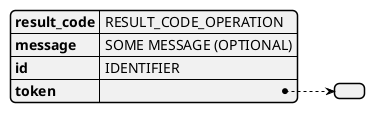 @startjson
{
    "result_code": "RESULT_CODE_OPERATION",
    "message": "SOME MESSAGE (OPTIONAL)",
    "id": "IDENTIFIER",
    "token": {
    }
}
@endjson